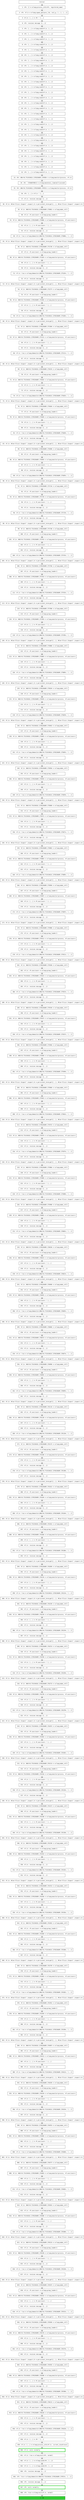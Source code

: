 digraph {
  graph [ranksep=0.3]
  node [shape=box,width=7,fontname=Monospace]
  "init" [label="Initial"];
  subgraph interleaving_1 {
    "{1,1}" [label="   1: <P>: [] = erlang:process_info(<P>, registered_name)\l"];
    "init" -> "{1,1}" [weight=1000];
    "{1,2}" [label="   2: <P>: <P.1> = erlang:spawn_opt(proc_lib, init_p, [...], [...])\l"];
    "{1,1}" -> "{1,2}" [weight=1000];
    "{1,3}" [label="   3: <P.1>: {...} = <P> ! {...}\l"];
    "{1,2}" -> "{1,3}" [weight=1000];
    "{1,4}" [label="   4: <P>: receives message ({...})\l"];
    "{1,3}" -> "{1,4}" [weight=1000];
    "{1,5}" [label="   5: <P>: {...} = erlang:send(<P.1>, {...})\l"];
    "{1,4}" -> "{1,5}" [weight=1000];
    "{1,6}" [label="   6: <P>: {...} = erlang:send(<P.1>, {...})\l"];
    "{1,5}" -> "{1,6}" [weight=1000];
    "{1,7}" [label="   7: <P>: {...} = erlang:send(<P.1>, {...})\l"];
    "{1,6}" -> "{1,7}" [weight=1000];
    "{1,8}" [label="   8: <P>: {...} = erlang:send(<P.1>, {...})\l"];
    "{1,7}" -> "{1,8}" [weight=1000];
    "{1,9}" [label="   9: <P>: {...} = erlang:send(<P.1>, {...})\l"];
    "{1,8}" -> "{1,9}" [weight=1000];
    "{1,10}" [label="  10: <P>: {...} = erlang:send(<P.1>, {...})\l"];
    "{1,9}" -> "{1,10}" [weight=1000];
    "{1,11}" [label="  11: <P>: {...} = erlang:send(<P.1>, {...})\l"];
    "{1,10}" -> "{1,11}" [weight=1000];
    "{1,12}" [label="  12: <P>: {...} = erlang:send(<P.1>, {...})\l"];
    "{1,11}" -> "{1,12}" [weight=1000];
    "{1,13}" [label="  13: <P>: {...} = erlang:send(<P.1>, {...})\l"];
    "{1,12}" -> "{1,13}" [weight=1000];
    "{1,14}" [label="  14: <P>: {...} = erlang:send(<P.1>, {...})\l"];
    "{1,13}" -> "{1,14}" [weight=1000];
    "{1,15}" [label="  15: <P>: {...} = erlang:send(<P.1>, {...})\l"];
    "{1,14}" -> "{1,15}" [weight=1000];
    "{1,16}" [label="  16: <P>: {...} = erlang:send(<P.1>, {...})\l"];
    "{1,15}" -> "{1,16}" [weight=1000];
    "{1,17}" [label="  17: <P>: {...} = erlang:send(<P.1>, {...})\l"];
    "{1,16}" -> "{1,17}" [weight=1000];
    "{1,18}" [label="  18: <P>: {...} = erlang:send(<P.1>, {...})\l"];
    "{1,17}" -> "{1,18}" [weight=1000];
    "{1,19}" [label="  19: <P>: {...} = erlang:send(<P.1>, {...})\l"];
    "{1,18}" -> "{1,19}" [weight=1000];
    "{1,20}" [label="  20: <P>: {...} = erlang:send(<P.1>, {...})\l"];
    "{1,19}" -> "{1,20}" [weight=1000];
    "{1,21}" [label="  21: <P>: {...} = erlang:send(<P.1>, {...})\l"];
    "{1,20}" -> "{1,21}" [weight=1000];
    "{1,22}" [label="  22: <P>: {...} = erlang:send(<P.1>, {...})\l"];
    "{1,21}" -> "{1,22}" [weight=1000];
    "{1,23}" [label="  23: <P>: {...} = erlang:send(<P.1>, {...})\l"];
    "{1,22}" -> "{1,23}" [weight=1000];
    "{1,24}" [label="  24: <P>: {...} = erlang:send(<P.1>, {...})\l"];
    "{1,23}" -> "{1,24}" [weight=1000];
    "{1,25}" [label="  25: <P>: {...} = erlang:send(<P.1>, {...})\l"];
    "{1,24}" -> "{1,25}" [weight=1000];
    "{1,26}" [label="  26: <P>: {...} = erlang:send(<P.1>, {...})\l"];
    "{1,25}" -> "{1,26}" [weight=1000];
    "{1,27}" [label="  27: <P>: {...} = erlang:send(<P.1>, {...})\l"];
    "{1,26}" -> "{1,27}" [weight=1000];
    "{1,28}" [label="  28: <P>: {...} = erlang:send(<P.1>, {...})\l"];
    "{1,27}" -> "{1,28}" [weight=1000];
    "{1,29}" [label="  29: <P>: {...} = erlang:send(<P.1>, {...})\l"];
    "{1,28}" -> "{1,29}" [weight=1000];
    "{1,30}" [label="  30: <P>: {...} = erlang:send(<P.1>, {...})\l"];
    "{1,29}" -> "{1,30}" [weight=1000];
    "{1,31}" [label="  31: <P>: {...} = erlang:send(<P.1>, {...})\l"];
    "{1,30}" -> "{1,31}" [weight=1000];
    "{1,32}" [label="  32: <P>: {...} = erlang:send(<P.1>, {...})\l"];
    "{1,31}" -> "{1,32}" [weight=1000];
    "{1,33}" [label="  33: <P>: #Ref<0.751414616.1370226689.174450> = erlang:monitor(process, <P.1>)\l"];
    "{1,32}" -> "{1,33}" [weight=1000];
    "{1,34}" [label="  34: <P>: -576460748513 = erlang:monotonic_time(millisecond)\l"];
    "{1,33}" -> "{1,34}" [weight=1000];
    "{1,35}" [label="  35: <P>: #Ref<0.751414616.1370226689.174553> = erlang:monitor(process, <P.1>)\l"];
    "{1,34}" -> "{1,35}" [weight=1000];
    "{1,36}" [label="  36: <P>: {...} = <P.1> ! {...}\l"];
    "{1,35}" -> "{1,36}" [weight=1000];
    "{1,37}" [label="  37: <P.1>: receives message ({...})\l"];
    "{1,36}" -> "{1,37}" [weight=1000];
    "{1,38}" [label="  38: <P.1>: #Fun<'Elixir.Inspect'.inspect.2> = persistent_term:get({...}, #Fun<'Elixir.Inspect'.inspect.2>)\l"];
    "{1,37}" -> "{1,38}" [weight=1000];
    "{1,39}" [label="  39: <P.1>: #Ref<0.751414616.1370226689.175001> = erlang:make_ref()\l"];
    "{1,38}" -> "{1,39}" [weight=1000];
    "{1,40}" [label="  40: <P.1>: <P.user/user> = erlang:group_leader()\l"];
    "{1,39}" -> "{1,40}" [weight=1000];
    "{1,41}" [label="  41: <P.1>: #Ref<0.751414616.1370226689.175006> = erlang:monitor(process, <P.user/user>)\l"];
    "{1,40}" -> "{1,41}" [weight=1000];
    "{1,42}" [label="  42: <P.1>: {...} = <P.user/user> ! {...}\l"];
    "{1,41}" -> "{1,42}" [weight=1000];
    "{1,43}" [label="  43: <P.1>: receives message ({...})\l"];
    "{1,42}" -> "{1,43}" [weight=1000];
    "{1,44}" [label="  44: <P.1>: true = erlang:demonitor(#Ref<0.751414616.1370226689.175006>, [...])\l"];
    "{1,43}" -> "{1,44}" [weight=1000];
    "{1,45}" [label="  45: <P.1>: #Fun<'Elixir.Inspect'.inspect.2> = persistent_term:get({...}, #Fun<'Elixir.Inspect'.inspect.2>)\l"];
    "{1,44}" -> "{1,45}" [weight=1000];
    "{1,46}" [label="  46: <P.1>: #Ref<0.751414616.1370226689.175178> = erlang:make_ref()\l"];
    "{1,45}" -> "{1,46}" [weight=1000];
    "{1,47}" [label="  47: <P.1>: <P.user/user> = erlang:group_leader()\l"];
    "{1,46}" -> "{1,47}" [weight=1000];
    "{1,48}" [label="  48: <P.1>: #Ref<0.751414616.1370226689.175183> = erlang:monitor(process, <P.user/user>)\l"];
    "{1,47}" -> "{1,48}" [weight=1000];
    "{1,49}" [label="  49: <P.1>: {...} = <P.user/user> ! {...}\l"];
    "{1,48}" -> "{1,49}" [weight=1000];
    "{1,50}" [label="  50: <P.1>: receives message ({...})\l"];
    "{1,49}" -> "{1,50}" [weight=1000];
    "{1,51}" [label="  51: <P.1>: true = erlang:demonitor(#Ref<0.751414616.1370226689.175183>, [...])\l"];
    "{1,50}" -> "{1,51}" [weight=1000];
    "{1,52}" [label="  52: <P.1>: receives message ({...})\l"];
    "{1,51}" -> "{1,52}" [weight=1000];
    "{1,53}" [label="  53: <P.1>: #Fun<'Elixir.Inspect'.inspect.2> = persistent_term:get({...}, #Fun<'Elixir.Inspect'.inspect.2>)\l"];
    "{1,52}" -> "{1,53}" [weight=1000];
    "{1,54}" [label="  54: <P.1>: #Ref<0.751414616.1370226689.175277> = erlang:make_ref()\l"];
    "{1,53}" -> "{1,54}" [weight=1000];
    "{1,55}" [label="  55: <P.1>: <P.user/user> = erlang:group_leader()\l"];
    "{1,54}" -> "{1,55}" [weight=1000];
    "{1,56}" [label="  56: <P.1>: #Ref<0.751414616.1370226689.175282> = erlang:monitor(process, <P.user/user>)\l"];
    "{1,55}" -> "{1,56}" [weight=1000];
    "{1,57}" [label="  57: <P.1>: {...} = <P.user/user> ! {...}\l"];
    "{1,56}" -> "{1,57}" [weight=1000];
    "{1,58}" [label="  58: <P.1>: receives message ({...})\l"];
    "{1,57}" -> "{1,58}" [weight=1000];
    "{1,59}" [label="  59: <P.1>: true = erlang:demonitor(#Ref<0.751414616.1370226689.175282>, [...])\l"];
    "{1,58}" -> "{1,59}" [weight=1000];
    "{1,60}" [label="  60: <P.1>: #Fun<'Elixir.Inspect'.inspect.2> = persistent_term:get({...}, #Fun<'Elixir.Inspect'.inspect.2>)\l"];
    "{1,59}" -> "{1,60}" [weight=1000];
    "{1,61}" [label="  61: <P.1>: #Ref<0.751414616.1370226689.175304> = erlang:make_ref()\l"];
    "{1,60}" -> "{1,61}" [weight=1000];
    "{1,62}" [label="  62: <P.1>: <P.user/user> = erlang:group_leader()\l"];
    "{1,61}" -> "{1,62}" [weight=1000];
    "{1,63}" [label="  63: <P.1>: #Ref<0.751414616.1370226689.175311> = erlang:monitor(process, <P.user/user>)\l"];
    "{1,62}" -> "{1,63}" [weight=1000];
    "{1,64}" [label="  64: <P.1>: {...} = <P.user/user> ! {...}\l"];
    "{1,63}" -> "{1,64}" [weight=1000];
    "{1,65}" [label="  65: <P.1>: receives message ({...})\l"];
    "{1,64}" -> "{1,65}" [weight=1000];
    "{1,66}" [label="  66: <P.1>: true = erlang:demonitor(#Ref<0.751414616.1370226689.175311>, [...])\l"];
    "{1,65}" -> "{1,66}" [weight=1000];
    "{1,67}" [label="  67: <P.1>: receives message ({...})\l"];
    "{1,66}" -> "{1,67}" [weight=1000];
    "{1,68}" [label="  68: <P.1>: #Fun<'Elixir.Inspect'.inspect.2> = persistent_term:get({...}, #Fun<'Elixir.Inspect'.inspect.2>)\l"];
    "{1,67}" -> "{1,68}" [weight=1000];
    "{1,69}" [label="  69: <P.1>: #Ref<0.751414616.1370226689.175635> = erlang:make_ref()\l"];
    "{1,68}" -> "{1,69}" [weight=1000];
    "{1,70}" [label="  70: <P.1>: <P.user/user> = erlang:group_leader()\l"];
    "{1,69}" -> "{1,70}" [weight=1000];
    "{1,71}" [label="  71: <P.1>: #Ref<0.751414616.1370226689.175642> = erlang:monitor(process, <P.user/user>)\l"];
    "{1,70}" -> "{1,71}" [weight=1000];
    "{1,72}" [label="  72: <P.1>: {...} = <P.user/user> ! {...}\l"];
    "{1,71}" -> "{1,72}" [weight=1000];
    "{1,73}" [label="  73: <P.1>: receives message ({...})\l"];
    "{1,72}" -> "{1,73}" [weight=1000];
    "{1,74}" [label="  74: <P.1>: true = erlang:demonitor(#Ref<0.751414616.1370226689.175642>, [...])\l"];
    "{1,73}" -> "{1,74}" [weight=1000];
    "{1,75}" [label="  75: <P.1>: #Fun<'Elixir.Inspect'.inspect.2> = persistent_term:get({...}, #Fun<'Elixir.Inspect'.inspect.2>)\l"];
    "{1,74}" -> "{1,75}" [weight=1000];
    "{1,76}" [label="  76: <P.1>: #Ref<0.751414616.1370226689.175664> = erlang:make_ref()\l"];
    "{1,75}" -> "{1,76}" [weight=1000];
    "{1,77}" [label="  77: <P.1>: <P.user/user> = erlang:group_leader()\l"];
    "{1,76}" -> "{1,77}" [weight=1000];
    "{1,78}" [label="  78: <P.1>: #Ref<0.751414616.1370226689.175669> = erlang:monitor(process, <P.user/user>)\l"];
    "{1,77}" -> "{1,78}" [weight=1000];
    "{1,79}" [label="  79: <P.1>: {...} = <P.user/user> ! {...}\l"];
    "{1,78}" -> "{1,79}" [weight=1000];
    "{1,80}" [label="  80: <P.1>: receives message ({...})\l"];
    "{1,79}" -> "{1,80}" [weight=1000];
    "{1,81}" [label="  81: <P.1>: true = erlang:demonitor(#Ref<0.751414616.1370226689.175669>, [...])\l"];
    "{1,80}" -> "{1,81}" [weight=1000];
    "{1,82}" [label="  82: <P.1>: receives message ({...})\l"];
    "{1,81}" -> "{1,82}" [weight=1000];
    "{1,83}" [label="  83: <P.1>: #Fun<'Elixir.Inspect'.inspect.2> = persistent_term:get({...}, #Fun<'Elixir.Inspect'.inspect.2>)\l"];
    "{1,82}" -> "{1,83}" [weight=1000];
    "{1,84}" [label="  84: <P.1>: #Ref<0.751414616.1370226689.175690> = erlang:make_ref()\l"];
    "{1,83}" -> "{1,84}" [weight=1000];
    "{1,85}" [label="  85: <P.1>: <P.user/user> = erlang:group_leader()\l"];
    "{1,84}" -> "{1,85}" [weight=1000];
    "{1,86}" [label="  86: <P.1>: #Ref<0.751414616.1370226689.175695> = erlang:monitor(process, <P.user/user>)\l"];
    "{1,85}" -> "{1,86}" [weight=1000];
    "{1,87}" [label="  87: <P.1>: {...} = <P.user/user> ! {...}\l"];
    "{1,86}" -> "{1,87}" [weight=1000];
    "{1,88}" [label="  88: <P.1>: receives message ({...})\l"];
    "{1,87}" -> "{1,88}" [weight=1000];
    "{1,89}" [label="  89: <P.1>: true = erlang:demonitor(#Ref<0.751414616.1370226689.175695>, [...])\l"];
    "{1,88}" -> "{1,89}" [weight=1000];
    "{1,90}" [label="  90: <P.1>: #Fun<'Elixir.Inspect'.inspect.2> = persistent_term:get({...}, #Fun<'Elixir.Inspect'.inspect.2>)\l"];
    "{1,89}" -> "{1,90}" [weight=1000];
    "{1,91}" [label="  91: <P.1>: #Ref<0.751414616.1370226689.175714> = erlang:make_ref()\l"];
    "{1,90}" -> "{1,91}" [weight=1000];
    "{1,92}" [label="  92: <P.1>: <P.user/user> = erlang:group_leader()\l"];
    "{1,91}" -> "{1,92}" [weight=1000];
    "{1,93}" [label="  93: <P.1>: #Ref<0.751414616.1370226689.175719> = erlang:monitor(process, <P.user/user>)\l"];
    "{1,92}" -> "{1,93}" [weight=1000];
    "{1,94}" [label="  94: <P.1>: {...} = <P.user/user> ! {...}\l"];
    "{1,93}" -> "{1,94}" [weight=1000];
    "{1,95}" [label="  95: <P.1>: receives message ({...})\l"];
    "{1,94}" -> "{1,95}" [weight=1000];
    "{1,96}" [label="  96: <P.1>: true = erlang:demonitor(#Ref<0.751414616.1370226689.175719>, [...])\l"];
    "{1,95}" -> "{1,96}" [weight=1000];
    "{1,97}" [label="  97: <P.1>: receives message ({...})\l"];
    "{1,96}" -> "{1,97}" [weight=1000];
    "{1,98}" [label="  98: <P.1>: #Fun<'Elixir.Inspect'.inspect.2> = persistent_term:get({...}, #Fun<'Elixir.Inspect'.inspect.2>)\l"];
    "{1,97}" -> "{1,98}" [weight=1000];
    "{1,99}" [label="  99: <P.1>: #Ref<0.751414616.1370226689.175738> = erlang:make_ref()\l"];
    "{1,98}" -> "{1,99}" [weight=1000];
    "{1,100}" [label=" 100: <P.1>: <P.user/user> = erlang:group_leader()\l"];
    "{1,99}" -> "{1,100}" [weight=1000];
    "{1,101}" [label=" 101: <P.1>: #Ref<0.751414616.1370226689.175743> = erlang:monitor(process, <P.user/user>)\l"];
    "{1,100}" -> "{1,101}" [weight=1000];
    "{1,102}" [label=" 102: <P.1>: {...} = <P.user/user> ! {...}\l"];
    "{1,101}" -> "{1,102}" [weight=1000];
    "{1,103}" [label=" 103: <P.1>: receives message ({...})\l"];
    "{1,102}" -> "{1,103}" [weight=1000];
    "{1,104}" [label=" 104: <P.1>: true = erlang:demonitor(#Ref<0.751414616.1370226689.175743>, [...])\l"];
    "{1,103}" -> "{1,104}" [weight=1000];
    "{1,105}" [label=" 105: <P.1>: #Fun<'Elixir.Inspect'.inspect.2> = persistent_term:get({...}, #Fun<'Elixir.Inspect'.inspect.2>)\l"];
    "{1,104}" -> "{1,105}" [weight=1000];
    "{1,106}" [label=" 106: <P.1>: #Ref<0.751414616.1370226689.175758> = erlang:make_ref()\l"];
    "{1,105}" -> "{1,106}" [weight=1000];
    "{1,107}" [label=" 107: <P.1>: <P.user/user> = erlang:group_leader()\l"];
    "{1,106}" -> "{1,107}" [weight=1000];
    "{1,108}" [label=" 108: <P.1>: #Ref<0.751414616.1370226689.175763> = erlang:monitor(process, <P.user/user>)\l"];
    "{1,107}" -> "{1,108}" [weight=1000];
    "{1,109}" [label=" 109: <P.1>: {...} = <P.user/user> ! {...}\l"];
    "{1,108}" -> "{1,109}" [weight=1000];
    "{1,110}" [label=" 110: <P.1>: receives message ({...})\l"];
    "{1,109}" -> "{1,110}" [weight=1000];
    "{1,111}" [label=" 111: <P.1>: true = erlang:demonitor(#Ref<0.751414616.1370226689.175763>, [...])\l"];
    "{1,110}" -> "{1,111}" [weight=1000];
    "{1,112}" [label=" 112: <P.1>: receives message ({...})\l"];
    "{1,111}" -> "{1,112}" [weight=1000];
    "{1,113}" [label=" 113: <P.1>: #Fun<'Elixir.Inspect'.inspect.2> = persistent_term:get({...}, #Fun<'Elixir.Inspect'.inspect.2>)\l"];
    "{1,112}" -> "{1,113}" [weight=1000];
    "{1,114}" [label=" 114: <P.1>: #Ref<0.751414616.1370226689.175780> = erlang:make_ref()\l"];
    "{1,113}" -> "{1,114}" [weight=1000];
    "{1,115}" [label=" 115: <P.1>: <P.user/user> = erlang:group_leader()\l"];
    "{1,114}" -> "{1,115}" [weight=1000];
    "{1,116}" [label=" 116: <P.1>: #Ref<0.751414616.1370226689.175785> = erlang:monitor(process, <P.user/user>)\l"];
    "{1,115}" -> "{1,116}" [weight=1000];
    "{1,117}" [label=" 117: <P.1>: {...} = <P.user/user> ! {...}\l"];
    "{1,116}" -> "{1,117}" [weight=1000];
    "{1,118}" [label=" 118: <P.1>: receives message ({...})\l"];
    "{1,117}" -> "{1,118}" [weight=1000];
    "{1,119}" [label=" 119: <P.1>: true = erlang:demonitor(#Ref<0.751414616.1370226689.175785>, [...])\l"];
    "{1,118}" -> "{1,119}" [weight=1000];
    "{1,120}" [label=" 120: <P.1>: #Fun<'Elixir.Inspect'.inspect.2> = persistent_term:get({...}, #Fun<'Elixir.Inspect'.inspect.2>)\l"];
    "{1,119}" -> "{1,120}" [weight=1000];
    "{1,121}" [label=" 121: <P.1>: #Ref<0.751414616.1370226689.175800> = erlang:make_ref()\l"];
    "{1,120}" -> "{1,121}" [weight=1000];
    "{1,122}" [label=" 122: <P.1>: <P.user/user> = erlang:group_leader()\l"];
    "{1,121}" -> "{1,122}" [weight=1000];
    "{1,123}" [label=" 123: <P.1>: #Ref<0.751414616.1370226689.175805> = erlang:monitor(process, <P.user/user>)\l"];
    "{1,122}" -> "{1,123}" [weight=1000];
    "{1,124}" [label=" 124: <P.1>: {...} = <P.user/user> ! {...}\l"];
    "{1,123}" -> "{1,124}" [weight=1000];
    "{1,125}" [label=" 125: <P.1>: receives message ({...})\l"];
    "{1,124}" -> "{1,125}" [weight=1000];
    "{1,126}" [label=" 126: <P.1>: true = erlang:demonitor(#Ref<0.751414616.1370226689.175805>, [...])\l"];
    "{1,125}" -> "{1,126}" [weight=1000];
    "{1,127}" [label=" 127: <P.1>: receives message ({...})\l"];
    "{1,126}" -> "{1,127}" [weight=1000];
    "{1,128}" [label=" 128: <P.1>: #Fun<'Elixir.Inspect'.inspect.2> = persistent_term:get({...}, #Fun<'Elixir.Inspect'.inspect.2>)\l"];
    "{1,127}" -> "{1,128}" [weight=1000];
    "{1,129}" [label=" 129: <P.1>: #Ref<0.751414616.1370226689.175824> = erlang:make_ref()\l"];
    "{1,128}" -> "{1,129}" [weight=1000];
    "{1,130}" [label=" 130: <P.1>: <P.user/user> = erlang:group_leader()\l"];
    "{1,129}" -> "{1,130}" [weight=1000];
    "{1,131}" [label=" 131: <P.1>: #Ref<0.751414616.1370226689.175829> = erlang:monitor(process, <P.user/user>)\l"];
    "{1,130}" -> "{1,131}" [weight=1000];
    "{1,132}" [label=" 132: <P.1>: {...} = <P.user/user> ! {...}\l"];
    "{1,131}" -> "{1,132}" [weight=1000];
    "{1,133}" [label=" 133: <P.1>: receives message ({...})\l"];
    "{1,132}" -> "{1,133}" [weight=1000];
    "{1,134}" [label=" 134: <P.1>: true = erlang:demonitor(#Ref<0.751414616.1370226689.175829>, [...])\l"];
    "{1,133}" -> "{1,134}" [weight=1000];
    "{1,135}" [label=" 135: <P.1>: #Fun<'Elixir.Inspect'.inspect.2> = persistent_term:get({...}, #Fun<'Elixir.Inspect'.inspect.2>)\l"];
    "{1,134}" -> "{1,135}" [weight=1000];
    "{1,136}" [label=" 136: <P.1>: #Ref<0.751414616.1370226689.175842> = erlang:make_ref()\l"];
    "{1,135}" -> "{1,136}" [weight=1000];
    "{1,137}" [label=" 137: <P.1>: <P.user/user> = erlang:group_leader()\l"];
    "{1,136}" -> "{1,137}" [weight=1000];
    "{1,138}" [label=" 138: <P.1>: #Ref<0.751414616.1370226689.175845> = erlang:monitor(process, <P.user/user>)\l"];
    "{1,137}" -> "{1,138}" [weight=1000];
    "{1,139}" [label=" 139: <P.1>: {...} = <P.user/user> ! {...}\l"];
    "{1,138}" -> "{1,139}" [weight=1000];
    "{1,140}" [label=" 140: <P.1>: receives message ({...})\l"];
    "{1,139}" -> "{1,140}" [weight=1000];
    "{1,141}" [label=" 141: <P.1>: true = erlang:demonitor(#Ref<0.751414616.1370226689.175845>, [...])\l"];
    "{1,140}" -> "{1,141}" [weight=1000];
    "{1,142}" [label=" 142: <P.1>: receives message ({...})\l"];
    "{1,141}" -> "{1,142}" [weight=1000];
    "{1,143}" [label=" 143: <P.1>: #Fun<'Elixir.Inspect'.inspect.2> = persistent_term:get({...}, #Fun<'Elixir.Inspect'.inspect.2>)\l"];
    "{1,142}" -> "{1,143}" [weight=1000];
    "{1,144}" [label=" 144: <P.1>: #Ref<0.751414616.1370226689.175856> = erlang:make_ref()\l"];
    "{1,143}" -> "{1,144}" [weight=1000];
    "{1,145}" [label=" 145: <P.1>: <P.user/user> = erlang:group_leader()\l"];
    "{1,144}" -> "{1,145}" [weight=1000];
    "{1,146}" [label=" 146: <P.1>: #Ref<0.751414616.1370226689.175859> = erlang:monitor(process, <P.user/user>)\l"];
    "{1,145}" -> "{1,146}" [weight=1000];
    "{1,147}" [label=" 147: <P.1>: {...} = <P.user/user> ! {...}\l"];
    "{1,146}" -> "{1,147}" [weight=1000];
    "{1,148}" [label=" 148: <P.1>: receives message ({...})\l"];
    "{1,147}" -> "{1,148}" [weight=1000];
    "{1,149}" [label=" 149: <P.1>: true = erlang:demonitor(#Ref<0.751414616.1370226689.175859>, [...])\l"];
    "{1,148}" -> "{1,149}" [weight=1000];
    "{1,150}" [label=" 150: <P.1>: #Fun<'Elixir.Inspect'.inspect.2> = persistent_term:get({...}, #Fun<'Elixir.Inspect'.inspect.2>)\l"];
    "{1,149}" -> "{1,150}" [weight=1000];
    "{1,151}" [label=" 151: <P.1>: #Ref<0.751414616.1370226689.175868> = erlang:make_ref()\l"];
    "{1,150}" -> "{1,151}" [weight=1000];
    "{1,152}" [label=" 152: <P.1>: <P.user/user> = erlang:group_leader()\l"];
    "{1,151}" -> "{1,152}" [weight=1000];
    "{1,153}" [label=" 153: <P.1>: #Ref<0.751414616.1370226689.175871> = erlang:monitor(process, <P.user/user>)\l"];
    "{1,152}" -> "{1,153}" [weight=1000];
    "{1,154}" [label=" 154: <P.1>: {...} = <P.user/user> ! {...}\l"];
    "{1,153}" -> "{1,154}" [weight=1000];
    "{1,155}" [label=" 155: <P.1>: receives message ({...})\l"];
    "{1,154}" -> "{1,155}" [weight=1000];
    "{1,156}" [label=" 156: <P.1>: true = erlang:demonitor(#Ref<0.751414616.1370226689.175871>, [...])\l"];
    "{1,155}" -> "{1,156}" [weight=1000];
    "{1,157}" [label=" 157: <P.1>: receives message ({...})\l"];
    "{1,156}" -> "{1,157}" [weight=1000];
    "{1,158}" [label=" 158: <P.1>: #Fun<'Elixir.Inspect'.inspect.2> = persistent_term:get({...}, #Fun<'Elixir.Inspect'.inspect.2>)\l"];
    "{1,157}" -> "{1,158}" [weight=1000];
    "{1,159}" [label=" 159: <P.1>: #Ref<0.751414616.1370226689.175882> = erlang:make_ref()\l"];
    "{1,158}" -> "{1,159}" [weight=1000];
    "{1,160}" [label=" 160: <P.1>: <P.user/user> = erlang:group_leader()\l"];
    "{1,159}" -> "{1,160}" [weight=1000];
    "{1,161}" [label=" 161: <P.1>: #Ref<0.751414616.1370226689.175885> = erlang:monitor(process, <P.user/user>)\l"];
    "{1,160}" -> "{1,161}" [weight=1000];
    "{1,162}" [label=" 162: <P.1>: {...} = <P.user/user> ! {...}\l"];
    "{1,161}" -> "{1,162}" [weight=1000];
    "{1,163}" [label=" 163: <P.1>: receives message ({...})\l"];
    "{1,162}" -> "{1,163}" [weight=1000];
    "{1,164}" [label=" 164: <P.1>: true = erlang:demonitor(#Ref<0.751414616.1370226689.175885>, [...])\l"];
    "{1,163}" -> "{1,164}" [weight=1000];
    "{1,165}" [label=" 165: <P.1>: #Fun<'Elixir.Inspect'.inspect.2> = persistent_term:get({...}, #Fun<'Elixir.Inspect'.inspect.2>)\l"];
    "{1,164}" -> "{1,165}" [weight=1000];
    "{1,166}" [label=" 166: <P.1>: #Ref<0.751414616.1370226689.175894> = erlang:make_ref()\l"];
    "{1,165}" -> "{1,166}" [weight=1000];
    "{1,167}" [label=" 167: <P.1>: <P.user/user> = erlang:group_leader()\l"];
    "{1,166}" -> "{1,167}" [weight=1000];
    "{1,168}" [label=" 168: <P.1>: #Ref<0.751414616.1370226689.175897> = erlang:monitor(process, <P.user/user>)\l"];
    "{1,167}" -> "{1,168}" [weight=1000];
    "{1,169}" [label=" 169: <P.1>: {...} = <P.user/user> ! {...}\l"];
    "{1,168}" -> "{1,169}" [weight=1000];
    "{1,170}" [label=" 170: <P.1>: receives message ({...})\l"];
    "{1,169}" -> "{1,170}" [weight=1000];
    "{1,171}" [label=" 171: <P.1>: true = erlang:demonitor(#Ref<0.751414616.1370226689.175897>, [...])\l"];
    "{1,170}" -> "{1,171}" [weight=1000];
    "{1,172}" [label=" 172: <P.1>: receives message ({...})\l"];
    "{1,171}" -> "{1,172}" [weight=1000];
    "{1,173}" [label=" 173: <P.1>: #Fun<'Elixir.Inspect'.inspect.2> = persistent_term:get({...}, #Fun<'Elixir.Inspect'.inspect.2>)\l"];
    "{1,172}" -> "{1,173}" [weight=1000];
    "{1,174}" [label=" 174: <P.1>: #Ref<0.751414616.1370226689.175908> = erlang:make_ref()\l"];
    "{1,173}" -> "{1,174}" [weight=1000];
    "{1,175}" [label=" 175: <P.1>: <P.user/user> = erlang:group_leader()\l"];
    "{1,174}" -> "{1,175}" [weight=1000];
    "{1,176}" [label=" 176: <P.1>: #Ref<0.751414616.1370226689.175911> = erlang:monitor(process, <P.user/user>)\l"];
    "{1,175}" -> "{1,176}" [weight=1000];
    "{1,177}" [label=" 177: <P.1>: {...} = <P.user/user> ! {...}\l"];
    "{1,176}" -> "{1,177}" [weight=1000];
    "{1,178}" [label=" 178: <P.1>: receives message ({...})\l"];
    "{1,177}" -> "{1,178}" [weight=1000];
    "{1,179}" [label=" 179: <P.1>: true = erlang:demonitor(#Ref<0.751414616.1370226689.175911>, [...])\l"];
    "{1,178}" -> "{1,179}" [weight=1000];
    "{1,180}" [label=" 180: <P.1>: #Fun<'Elixir.Inspect'.inspect.2> = persistent_term:get({...}, #Fun<'Elixir.Inspect'.inspect.2>)\l"];
    "{1,179}" -> "{1,180}" [weight=1000];
    "{1,181}" [label=" 181: <P.1>: #Ref<0.751414616.1370226689.175920> = erlang:make_ref()\l"];
    "{1,180}" -> "{1,181}" [weight=1000];
    "{1,182}" [label=" 182: <P.1>: <P.user/user> = erlang:group_leader()\l"];
    "{1,181}" -> "{1,182}" [weight=1000];
    "{1,183}" [label=" 183: <P.1>: #Ref<0.751414616.1370226689.175923> = erlang:monitor(process, <P.user/user>)\l"];
    "{1,182}" -> "{1,183}" [weight=1000];
    "{1,184}" [label=" 184: <P.1>: {...} = <P.user/user> ! {...}\l"];
    "{1,183}" -> "{1,184}" [weight=1000];
    "{1,185}" [label=" 185: <P.1>: receives message ({...})\l"];
    "{1,184}" -> "{1,185}" [weight=1000];
    "{1,186}" [label=" 186: <P.1>: true = erlang:demonitor(#Ref<0.751414616.1370226689.175923>, [...])\l"];
    "{1,185}" -> "{1,186}" [weight=1000];
    "{1,187}" [label=" 187: <P.1>: receives message ({...})\l"];
    "{1,186}" -> "{1,187}" [weight=1000];
    "{1,188}" [label=" 188: <P.1>: #Fun<'Elixir.Inspect'.inspect.2> = persistent_term:get({...}, #Fun<'Elixir.Inspect'.inspect.2>)\l"];
    "{1,187}" -> "{1,188}" [weight=1000];
    "{1,189}" [label=" 189: <P.1>: #Ref<0.751414616.1370226689.175934> = erlang:make_ref()\l"];
    "{1,188}" -> "{1,189}" [weight=1000];
    "{1,190}" [label=" 190: <P.1>: <P.user/user> = erlang:group_leader()\l"];
    "{1,189}" -> "{1,190}" [weight=1000];
    "{1,191}" [label=" 191: <P.1>: #Ref<0.751414616.1370226689.175937> = erlang:monitor(process, <P.user/user>)\l"];
    "{1,190}" -> "{1,191}" [weight=1000];
    "{1,192}" [label=" 192: <P.1>: {...} = <P.user/user> ! {...}\l"];
    "{1,191}" -> "{1,192}" [weight=1000];
    "{1,193}" [label=" 193: <P.1>: receives message ({...})\l"];
    "{1,192}" -> "{1,193}" [weight=1000];
    "{1,194}" [label=" 194: <P.1>: true = erlang:demonitor(#Ref<0.751414616.1370226689.175937>, [...])\l"];
    "{1,193}" -> "{1,194}" [weight=1000];
    "{1,195}" [label=" 195: <P.1>: #Fun<'Elixir.Inspect'.inspect.2> = persistent_term:get({...}, #Fun<'Elixir.Inspect'.inspect.2>)\l"];
    "{1,194}" -> "{1,195}" [weight=1000];
    "{1,196}" [label=" 196: <P.1>: #Ref<0.751414616.1370226689.175946> = erlang:make_ref()\l"];
    "{1,195}" -> "{1,196}" [weight=1000];
    "{1,197}" [label=" 197: <P.1>: <P.user/user> = erlang:group_leader()\l"];
    "{1,196}" -> "{1,197}" [weight=1000];
    "{1,198}" [label=" 198: <P.1>: #Ref<0.751414616.1370226689.175949> = erlang:monitor(process, <P.user/user>)\l"];
    "{1,197}" -> "{1,198}" [weight=1000];
    "{1,199}" [label=" 199: <P.1>: {...} = <P.user/user> ! {...}\l"];
    "{1,198}" -> "{1,199}" [weight=1000];
    "{1,200}" [label=" 200: <P.1>: receives message ({...})\l"];
    "{1,199}" -> "{1,200}" [weight=1000];
    "{1,201}" [label=" 201: <P.1>: true = erlang:demonitor(#Ref<0.751414616.1370226689.175949>, [...])\l"];
    "{1,200}" -> "{1,201}" [weight=1000];
    "{1,202}" [label=" 202: <P.1>: receives message ({...})\l"];
    "{1,201}" -> "{1,202}" [weight=1000];
    "{1,203}" [label=" 203: <P.1>: #Fun<'Elixir.Inspect'.inspect.2> = persistent_term:get({...}, #Fun<'Elixir.Inspect'.inspect.2>)\l"];
    "{1,202}" -> "{1,203}" [weight=1000];
    "{1,204}" [label=" 204: <P.1>: #Ref<0.751414616.1370226689.175960> = erlang:make_ref()\l"];
    "{1,203}" -> "{1,204}" [weight=1000];
    "{1,205}" [label=" 205: <P.1>: <P.user/user> = erlang:group_leader()\l"];
    "{1,204}" -> "{1,205}" [weight=1000];
    "{1,206}" [label=" 206: <P.1>: #Ref<0.751414616.1370226689.175963> = erlang:monitor(process, <P.user/user>)\l"];
    "{1,205}" -> "{1,206}" [weight=1000];
    "{1,207}" [label=" 207: <P.1>: {...} = <P.user/user> ! {...}\l"];
    "{1,206}" -> "{1,207}" [weight=1000];
    "{1,208}" [label=" 208: <P.1>: receives message ({...})\l"];
    "{1,207}" -> "{1,208}" [weight=1000];
    "{1,209}" [label=" 209: <P.1>: true = erlang:demonitor(#Ref<0.751414616.1370226689.175963>, [...])\l"];
    "{1,208}" -> "{1,209}" [weight=1000];
    "{1,210}" [label=" 210: <P.1>: #Fun<'Elixir.Inspect'.inspect.2> = persistent_term:get({...}, #Fun<'Elixir.Inspect'.inspect.2>)\l"];
    "{1,209}" -> "{1,210}" [weight=1000];
    "{1,211}" [label=" 211: <P.1>: #Ref<0.751414616.1370226689.175972> = erlang:make_ref()\l"];
    "{1,210}" -> "{1,211}" [weight=1000];
    "{1,212}" [label=" 212: <P.1>: <P.user/user> = erlang:group_leader()\l"];
    "{1,211}" -> "{1,212}" [weight=1000];
    "{1,213}" [label=" 213: <P.1>: #Ref<0.751414616.1370226689.175975> = erlang:monitor(process, <P.user/user>)\l"];
    "{1,212}" -> "{1,213}" [weight=1000];
    "{1,214}" [label=" 214: <P.1>: {...} = <P.user/user> ! {...}\l"];
    "{1,213}" -> "{1,214}" [weight=1000];
    "{1,215}" [label=" 215: <P.1>: receives message ({...})\l"];
    "{1,214}" -> "{1,215}" [weight=1000];
    "{1,216}" [label=" 216: <P.1>: true = erlang:demonitor(#Ref<0.751414616.1370226689.175975>, [...])\l"];
    "{1,215}" -> "{1,216}" [weight=1000];
    "{1,217}" [label=" 217: <P.1>: receives message ({...})\l"];
    "{1,216}" -> "{1,217}" [weight=1000];
    "{1,218}" [label=" 218: <P.1>: #Fun<'Elixir.Inspect'.inspect.2> = persistent_term:get({...}, #Fun<'Elixir.Inspect'.inspect.2>)\l"];
    "{1,217}" -> "{1,218}" [weight=1000];
    "{1,219}" [label=" 219: <P.1>: #Ref<0.751414616.1370226689.175986> = erlang:make_ref()\l"];
    "{1,218}" -> "{1,219}" [weight=1000];
    "{1,220}" [label=" 220: <P.1>: <P.user/user> = erlang:group_leader()\l"];
    "{1,219}" -> "{1,220}" [weight=1000];
    "{1,221}" [label=" 221: <P.1>: #Ref<0.751414616.1370226689.175989> = erlang:monitor(process, <P.user/user>)\l"];
    "{1,220}" -> "{1,221}" [weight=1000];
    "{1,222}" [label=" 222: <P.1>: {...} = <P.user/user> ! {...}\l"];
    "{1,221}" -> "{1,222}" [weight=1000];
    "{1,223}" [label=" 223: <P.1>: receives message ({...})\l"];
    "{1,222}" -> "{1,223}" [weight=1000];
    "{1,224}" [label=" 224: <P.1>: true = erlang:demonitor(#Ref<0.751414616.1370226689.175989>, [...])\l"];
    "{1,223}" -> "{1,224}" [weight=1000];
    "{1,225}" [label=" 225: <P.1>: #Fun<'Elixir.Inspect'.inspect.2> = persistent_term:get({...}, #Fun<'Elixir.Inspect'.inspect.2>)\l"];
    "{1,224}" -> "{1,225}" [weight=1000];
    "{1,226}" [label=" 226: <P.1>: #Ref<0.751414616.1370226689.175998> = erlang:make_ref()\l"];
    "{1,225}" -> "{1,226}" [weight=1000];
    "{1,227}" [label=" 227: <P.1>: <P.user/user> = erlang:group_leader()\l"];
    "{1,226}" -> "{1,227}" [weight=1000];
    "{1,228}" [label=" 228: <P.1>: #Ref<0.751414616.1370226689.176001> = erlang:monitor(process, <P.user/user>)\l"];
    "{1,227}" -> "{1,228}" [weight=1000];
    "{1,229}" [label=" 229: <P.1>: {...} = <P.user/user> ! {...}\l"];
    "{1,228}" -> "{1,229}" [weight=1000];
    "{1,230}" [label=" 230: <P.1>: receives message ({...})\l"];
    "{1,229}" -> "{1,230}" [weight=1000];
    "{1,231}" [label=" 231: <P.1>: true = erlang:demonitor(#Ref<0.751414616.1370226689.176001>, [...])\l"];
    "{1,230}" -> "{1,231}" [weight=1000];
    "{1,232}" [label=" 232: <P.1>: receives message ({...})\l"];
    "{1,231}" -> "{1,232}" [weight=1000];
    "{1,233}" [label=" 233: <P.1>: #Fun<'Elixir.Inspect'.inspect.2> = persistent_term:get({...}, #Fun<'Elixir.Inspect'.inspect.2>)\l"];
    "{1,232}" -> "{1,233}" [weight=1000];
    "{1,234}" [label=" 234: <P.1>: #Ref<0.751414616.1370226689.176018> = erlang:make_ref()\l"];
    "{1,233}" -> "{1,234}" [weight=1000];
    "{1,235}" [label=" 235: <P.1>: <P.user/user> = erlang:group_leader()\l"];
    "{1,234}" -> "{1,235}" [weight=1000];
    "{1,236}" [label=" 236: <P.1>: #Ref<0.751414616.1370226689.176023> = erlang:monitor(process, <P.user/user>)\l"];
    "{1,235}" -> "{1,236}" [weight=1000];
    "{1,237}" [label=" 237: <P.1>: {...} = <P.user/user> ! {...}\l"];
    "{1,236}" -> "{1,237}" [weight=1000];
    "{1,238}" [label=" 238: <P.1>: receives message ({...})\l"];
    "{1,237}" -> "{1,238}" [weight=1000];
    "{1,239}" [label=" 239: <P.1>: true = erlang:demonitor(#Ref<0.751414616.1370226689.176023>, [...])\l"];
    "{1,238}" -> "{1,239}" [weight=1000];
    "{1,240}" [label=" 240: <P.1>: #Fun<'Elixir.Inspect'.inspect.2> = persistent_term:get({...}, #Fun<'Elixir.Inspect'.inspect.2>)\l"];
    "{1,239}" -> "{1,240}" [weight=1000];
    "{1,241}" [label=" 241: <P.1>: #Ref<0.751414616.1370226689.176040> = erlang:make_ref()\l"];
    "{1,240}" -> "{1,241}" [weight=1000];
    "{1,242}" [label=" 242: <P.1>: <P.user/user> = erlang:group_leader()\l"];
    "{1,241}" -> "{1,242}" [weight=1000];
    "{1,243}" [label=" 243: <P.1>: #Ref<0.751414616.1370226689.176045> = erlang:monitor(process, <P.user/user>)\l"];
    "{1,242}" -> "{1,243}" [weight=1000];
    "{1,244}" [label=" 244: <P.1>: {...} = <P.user/user> ! {...}\l"];
    "{1,243}" -> "{1,244}" [weight=1000];
    "{1,245}" [label=" 245: <P.1>: receives message ({...})\l"];
    "{1,244}" -> "{1,245}" [weight=1000];
    "{1,246}" [label=" 246: <P.1>: true = erlang:demonitor(#Ref<0.751414616.1370226689.176045>, [...])\l"];
    "{1,245}" -> "{1,246}" [weight=1000];
    "{1,247}" [label=" 247: <P.1>: receives message ({...})\l"];
    "{1,246}" -> "{1,247}" [weight=1000];
    "{1,248}" [label=" 248: <P.1>: #Fun<'Elixir.Inspect'.inspect.2> = persistent_term:get({...}, #Fun<'Elixir.Inspect'.inspect.2>)\l"];
    "{1,247}" -> "{1,248}" [weight=1000];
    "{1,249}" [label=" 249: <P.1>: #Ref<0.751414616.1370226689.176068> = erlang:make_ref()\l"];
    "{1,248}" -> "{1,249}" [weight=1000];
    "{1,250}" [label=" 250: <P.1>: <P.user/user> = erlang:group_leader()\l"];
    "{1,249}" -> "{1,250}" [weight=1000];
    "{1,251}" [label=" 251: <P.1>: #Ref<0.751414616.1370226689.176073> = erlang:monitor(process, <P.user/user>)\l"];
    "{1,250}" -> "{1,251}" [weight=1000];
    "{1,252}" [label=" 252: <P.1>: {...} = <P.user/user> ! {...}\l"];
    "{1,251}" -> "{1,252}" [weight=1000];
    "{1,253}" [label=" 253: <P.1>: receives message ({...})\l"];
    "{1,252}" -> "{1,253}" [weight=1000];
    "{1,254}" [label=" 254: <P.1>: true = erlang:demonitor(#Ref<0.751414616.1370226689.176073>, [...])\l"];
    "{1,253}" -> "{1,254}" [weight=1000];
    "{1,255}" [label=" 255: <P.1>: #Fun<'Elixir.Inspect'.inspect.2> = persistent_term:get({...}, #Fun<'Elixir.Inspect'.inspect.2>)\l"];
    "{1,254}" -> "{1,255}" [weight=1000];
    "{1,256}" [label=" 256: <P.1>: #Ref<0.751414616.1370226689.176090> = erlang:make_ref()\l"];
    "{1,255}" -> "{1,256}" [weight=1000];
    "{1,257}" [label=" 257: <P.1>: <P.user/user> = erlang:group_leader()\l"];
    "{1,256}" -> "{1,257}" [weight=1000];
    "{1,258}" [label=" 258: <P.1>: #Ref<0.751414616.1370226689.176095> = erlang:monitor(process, <P.user/user>)\l"];
    "{1,257}" -> "{1,258}" [weight=1000];
    "{1,259}" [label=" 259: <P.1>: {...} = <P.user/user> ! {...}\l"];
    "{1,258}" -> "{1,259}" [weight=1000];
    "{1,260}" [label=" 260: <P.1>: receives message ({...})\l"];
    "{1,259}" -> "{1,260}" [weight=1000];
    "{1,261}" [label=" 261: <P.1>: true = erlang:demonitor(#Ref<0.751414616.1370226689.176095>, [...])\l"];
    "{1,260}" -> "{1,261}" [weight=1000];
    "{1,262}" [label=" 262: <P.1>: receives message ({...})\l"];
    "{1,261}" -> "{1,262}" [weight=1000];
    "{1,263}" [label=" 263: <P.1>: #Fun<'Elixir.Inspect'.inspect.2> = persistent_term:get({...}, #Fun<'Elixir.Inspect'.inspect.2>)\l"];
    "{1,262}" -> "{1,263}" [weight=1000];
    "{1,264}" [label=" 264: <P.1>: #Ref<0.751414616.1370226689.176114> = erlang:make_ref()\l"];
    "{1,263}" -> "{1,264}" [weight=1000];
    "{1,265}" [label=" 265: <P.1>: <P.user/user> = erlang:group_leader()\l"];
    "{1,264}" -> "{1,265}" [weight=1000];
    "{1,266}" [label=" 266: <P.1>: #Ref<0.751414616.1370226689.176118> = erlang:monitor(process, <P.user/user>)\l"];
    "{1,265}" -> "{1,266}" [weight=1000];
    "{1,267}" [label=" 267: <P.1>: {...} = <P.user/user> ! {...}\l"];
    "{1,266}" -> "{1,267}" [weight=1000];
    "{1,268}" [label=" 268: <P.1>: receives message ({...})\l"];
    "{1,267}" -> "{1,268}" [weight=1000];
    "{1,269}" [label=" 269: <P.1>: true = erlang:demonitor(#Ref<0.751414616.1370226689.176118>, [...])\l"];
    "{1,268}" -> "{1,269}" [weight=1000];
    "{1,270}" [label=" 270: <P.1>: #Fun<'Elixir.Inspect'.inspect.2> = persistent_term:get({...}, #Fun<'Elixir.Inspect'.inspect.2>)\l"];
    "{1,269}" -> "{1,270}" [weight=1000];
    "{1,271}" [label=" 271: <P.1>: #Ref<0.751414616.1370226689.176137> = erlang:make_ref()\l"];
    "{1,270}" -> "{1,271}" [weight=1000];
    "{1,272}" [label=" 272: <P.1>: <P.user/user> = erlang:group_leader()\l"];
    "{1,271}" -> "{1,272}" [weight=1000];
    "{1,273}" [label=" 273: <P.1>: #Ref<0.751414616.1370226689.176140> = erlang:monitor(process, <P.user/user>)\l"];
    "{1,272}" -> "{1,273}" [weight=1000];
    "{1,274}" [label=" 274: <P.1>: {...} = <P.user/user> ! {...}\l"];
    "{1,273}" -> "{1,274}" [weight=1000];
    "{1,275}" [label=" 275: <P.1>: receives message ({...})\l"];
    "{1,274}" -> "{1,275}" [weight=1000];
    "{1,276}" [label=" 276: <P.1>: true = erlang:demonitor(#Ref<0.751414616.1370226689.176140>, [...])\l"];
    "{1,275}" -> "{1,276}" [weight=1000];
    "{1,277}" [label=" 277: <P.1>: receives message ({...})\l"];
    "{1,276}" -> "{1,277}" [weight=1000];
    "{1,278}" [label=" 278: <P.1>: #Fun<'Elixir.Inspect'.inspect.2> = persistent_term:get({...}, #Fun<'Elixir.Inspect'.inspect.2>)\l"];
    "{1,277}" -> "{1,278}" [weight=1000];
    "{1,279}" [label=" 279: <P.1>: #Ref<0.751414616.1370226689.176161> = erlang:make_ref()\l"];
    "{1,278}" -> "{1,279}" [weight=1000];
    "{1,280}" [label=" 280: <P.1>: <P.user/user> = erlang:group_leader()\l"];
    "{1,279}" -> "{1,280}" [weight=1000];
    "{1,281}" [label=" 281: <P.1>: #Ref<0.751414616.1370226689.176164> = erlang:monitor(process, <P.user/user>)\l"];
    "{1,280}" -> "{1,281}" [weight=1000];
    "{1,282}" [label=" 282: <P.1>: {...} = <P.user/user> ! {...}\l"];
    "{1,281}" -> "{1,282}" [weight=1000];
    "{1,283}" [label=" 283: <P.1>: receives message ({...})\l"];
    "{1,282}" -> "{1,283}" [weight=1000];
    "{1,284}" [label=" 284: <P.1>: true = erlang:demonitor(#Ref<0.751414616.1370226689.176164>, [...])\l"];
    "{1,283}" -> "{1,284}" [weight=1000];
    "{1,285}" [label=" 285: <P.1>: #Fun<'Elixir.Inspect'.inspect.2> = persistent_term:get({...}, #Fun<'Elixir.Inspect'.inspect.2>)\l"];
    "{1,284}" -> "{1,285}" [weight=1000];
    "{1,286}" [label=" 286: <P.1>: #Ref<0.751414616.1370226689.176181> = erlang:make_ref()\l"];
    "{1,285}" -> "{1,286}" [weight=1000];
    "{1,287}" [label=" 287: <P.1>: <P.user/user> = erlang:group_leader()\l"];
    "{1,286}" -> "{1,287}" [weight=1000];
    "{1,288}" [label=" 288: <P.1>: #Ref<0.751414616.1370226689.176186> = erlang:monitor(process, <P.user/user>)\l"];
    "{1,287}" -> "{1,288}" [weight=1000];
    "{1,289}" [label=" 289: <P.1>: {...} = <P.user/user> ! {...}\l"];
    "{1,288}" -> "{1,289}" [weight=1000];
    "{1,290}" [label=" 290: <P.1>: receives message ({...})\l"];
    "{1,289}" -> "{1,290}" [weight=1000];
    "{1,291}" [label=" 291: <P.1>: true = erlang:demonitor(#Ref<0.751414616.1370226689.176186>, [...])\l"];
    "{1,290}" -> "{1,291}" [weight=1000];
    "{1,292}" [label=" 292: <P.1>: receives message ({...})\l"];
    "{1,291}" -> "{1,292}" [weight=1000];
    "{1,293}" [label=" 293: <P.1>: #Fun<'Elixir.Inspect'.inspect.2> = persistent_term:get({...}, #Fun<'Elixir.Inspect'.inspect.2>)\l"];
    "{1,292}" -> "{1,293}" [weight=1000];
    "{1,294}" [label=" 294: <P.1>: #Ref<0.751414616.1370226689.176209> = erlang:make_ref()\l"];
    "{1,293}" -> "{1,294}" [weight=1000];
    "{1,295}" [label=" 295: <P.1>: <P.user/user> = erlang:group_leader()\l"];
    "{1,294}" -> "{1,295}" [weight=1000];
    "{1,296}" [label=" 296: <P.1>: #Ref<0.751414616.1370226689.176214> = erlang:monitor(process, <P.user/user>)\l"];
    "{1,295}" -> "{1,296}" [weight=1000];
    "{1,297}" [label=" 297: <P.1>: {...} = <P.user/user> ! {...}\l"];
    "{1,296}" -> "{1,297}" [weight=1000];
    "{1,298}" [label=" 298: <P.1>: receives message ({...})\l"];
    "{1,297}" -> "{1,298}" [weight=1000];
    "{1,299}" [label=" 299: <P.1>: true = erlang:demonitor(#Ref<0.751414616.1370226689.176214>, [...])\l"];
    "{1,298}" -> "{1,299}" [weight=1000];
    "{1,300}" [label=" 300: <P.1>: #Fun<'Elixir.Inspect'.inspect.2> = persistent_term:get({...}, #Fun<'Elixir.Inspect'.inspect.2>)\l"];
    "{1,299}" -> "{1,300}" [weight=1000];
    "{1,301}" [label=" 301: <P.1>: #Ref<0.751414616.1370226689.176229> = erlang:make_ref()\l"];
    "{1,300}" -> "{1,301}" [weight=1000];
    "{1,302}" [label=" 302: <P.1>: <P.user/user> = erlang:group_leader()\l"];
    "{1,301}" -> "{1,302}" [weight=1000];
    "{1,303}" [label=" 303: <P.1>: #Ref<0.751414616.1370226689.176234> = erlang:monitor(process, <P.user/user>)\l"];
    "{1,302}" -> "{1,303}" [weight=1000];
    "{1,304}" [label=" 304: <P.1>: {...} = <P.user/user> ! {...}\l"];
    "{1,303}" -> "{1,304}" [weight=1000];
    "{1,305}" [label=" 305: <P.1>: receives message ({...})\l"];
    "{1,304}" -> "{1,305}" [weight=1000];
    "{1,306}" [label=" 306: <P.1>: true = erlang:demonitor(#Ref<0.751414616.1370226689.176234>, [...])\l"];
    "{1,305}" -> "{1,306}" [weight=1000];
    "{1,307}" [label=" 307: <P.1>: receives message ({...})\l"];
    "{1,306}" -> "{1,307}" [weight=1000];
    "{1,308}" [label=" 308: <P.1>: #Fun<'Elixir.Inspect'.inspect.2> = persistent_term:get({...}, #Fun<'Elixir.Inspect'.inspect.2>)\l"];
    "{1,307}" -> "{1,308}" [weight=1000];
    "{1,309}" [label=" 309: <P.1>: #Ref<0.751414616.1370226689.176253> = erlang:make_ref()\l"];
    "{1,308}" -> "{1,309}" [weight=1000];
    "{1,310}" [label=" 310: <P.1>: <P.user/user> = erlang:group_leader()\l"];
    "{1,309}" -> "{1,310}" [weight=1000];
    "{1,311}" [label=" 311: <P.1>: #Ref<0.751414616.1370226689.176258> = erlang:monitor(process, <P.user/user>)\l"];
    "{1,310}" -> "{1,311}" [weight=1000];
    "{1,312}" [label=" 312: <P.1>: {...} = <P.user/user> ! {...}\l"];
    "{1,311}" -> "{1,312}" [weight=1000];
    "{1,313}" [label=" 313: <P.1>: receives message ({...})\l"];
    "{1,312}" -> "{1,313}" [weight=1000];
    "{1,314}" [label=" 314: <P.1>: true = erlang:demonitor(#Ref<0.751414616.1370226689.176258>, [...])\l"];
    "{1,313}" -> "{1,314}" [weight=1000];
    "{1,315}" [label=" 315: <P.1>: #Fun<'Elixir.Inspect'.inspect.2> = persistent_term:get({...}, #Fun<'Elixir.Inspect'.inspect.2>)\l"];
    "{1,314}" -> "{1,315}" [weight=1000];
    "{1,316}" [label=" 316: <P.1>: #Ref<0.751414616.1370226689.176273> = erlang:make_ref()\l"];
    "{1,315}" -> "{1,316}" [weight=1000];
    "{1,317}" [label=" 317: <P.1>: <P.user/user> = erlang:group_leader()\l"];
    "{1,316}" -> "{1,317}" [weight=1000];
    "{1,318}" [label=" 318: <P.1>: #Ref<0.751414616.1370226689.176278> = erlang:monitor(process, <P.user/user>)\l"];
    "{1,317}" -> "{1,318}" [weight=1000];
    "{1,319}" [label=" 319: <P.1>: {...} = <P.user/user> ! {...}\l"];
    "{1,318}" -> "{1,319}" [weight=1000];
    "{1,320}" [label=" 320: <P.1>: receives message ({...})\l"];
    "{1,319}" -> "{1,320}" [weight=1000];
    "{1,321}" [label=" 321: <P.1>: true = erlang:demonitor(#Ref<0.751414616.1370226689.176278>, [...])\l"];
    "{1,320}" -> "{1,321}" [weight=1000];
    "{1,322}" [label=" 322: <P.1>: receives message ({...})\l"];
    "{1,321}" -> "{1,322}" [weight=1000];
    "{1,323}" [label=" 323: <P.1>: #Fun<'Elixir.Inspect'.inspect.2> = persistent_term:get({...}, #Fun<'Elixir.Inspect'.inspect.2>)\l"];
    "{1,322}" -> "{1,323}" [weight=1000];
    "{1,324}" [label=" 324: <P.1>: #Ref<0.751414616.1370226689.176297> = erlang:make_ref()\l"];
    "{1,323}" -> "{1,324}" [weight=1000];
    "{1,325}" [label=" 325: <P.1>: <P.user/user> = erlang:group_leader()\l"];
    "{1,324}" -> "{1,325}" [weight=1000];
    "{1,326}" [label=" 326: <P.1>: #Ref<0.751414616.1370226689.176302> = erlang:monitor(process, <P.user/user>)\l"];
    "{1,325}" -> "{1,326}" [weight=1000];
    "{1,327}" [label=" 327: <P.1>: {...} = <P.user/user> ! {...}\l"];
    "{1,326}" -> "{1,327}" [weight=1000];
    "{1,328}" [label=" 328: <P.1>: receives message ({...})\l"];
    "{1,327}" -> "{1,328}" [weight=1000];
    "{1,329}" [label=" 329: <P.1>: true = erlang:demonitor(#Ref<0.751414616.1370226689.176302>, [...])\l"];
    "{1,328}" -> "{1,329}" [weight=1000];
    "{1,330}" [label=" 330: <P.1>: #Fun<'Elixir.Inspect'.inspect.2> = persistent_term:get({...}, #Fun<'Elixir.Inspect'.inspect.2>)\l"];
    "{1,329}" -> "{1,330}" [weight=1000];
    "{1,331}" [label=" 331: <P.1>: #Ref<0.751414616.1370226689.176313> = erlang:make_ref()\l"];
    "{1,330}" -> "{1,331}" [weight=1000];
    "{1,332}" [label=" 332: <P.1>: <P.user/user> = erlang:group_leader()\l"];
    "{1,331}" -> "{1,332}" [weight=1000];
    "{1,333}" [label=" 333: <P.1>: #Ref<0.751414616.1370226689.176316> = erlang:monitor(process, <P.user/user>)\l"];
    "{1,332}" -> "{1,333}" [weight=1000];
    "{1,334}" [label=" 334: <P.1>: {...} = <P.user/user> ! {...}\l"];
    "{1,333}" -> "{1,334}" [weight=1000];
    "{1,335}" [label=" 335: <P.1>: receives message ({...})\l"];
    "{1,334}" -> "{1,335}" [weight=1000];
    "{1,336}" [label=" 336: <P.1>: true = erlang:demonitor(#Ref<0.751414616.1370226689.176316>, [...])\l"];
    "{1,335}" -> "{1,336}" [weight=1000];
    "{1,337}" [label=" 337: <P.1>: receives message ({...})\l"];
    "{1,336}" -> "{1,337}" [weight=1000];
    "{1,338}" [label=" 338: <P.1>: #Fun<'Elixir.Inspect'.inspect.2> = persistent_term:get({...}, #Fun<'Elixir.Inspect'.inspect.2>)\l"];
    "{1,337}" -> "{1,338}" [weight=1000];
    "{1,339}" [label=" 339: <P.1>: #Ref<0.751414616.1370226689.176327> = erlang:make_ref()\l"];
    "{1,338}" -> "{1,339}" [weight=1000];
    "{1,340}" [label=" 340: <P.1>: <P.user/user> = erlang:group_leader()\l"];
    "{1,339}" -> "{1,340}" [weight=1000];
    "{1,341}" [label=" 341: <P.1>: #Ref<0.751414616.1370226689.176330> = erlang:monitor(process, <P.user/user>)\l"];
    "{1,340}" -> "{1,341}" [weight=1000];
    "{1,342}" [label=" 342: <P.1>: {...} = <P.user/user> ! {...}\l"];
    "{1,341}" -> "{1,342}" [weight=1000];
    "{1,343}" [label=" 343: <P.1>: receives message ({...})\l"];
    "{1,342}" -> "{1,343}" [weight=1000];
    "{1,344}" [label=" 344: <P.1>: true = erlang:demonitor(#Ref<0.751414616.1370226689.176330>, [...])\l"];
    "{1,343}" -> "{1,344}" [weight=1000];
    "{1,345}" [label=" 345: <P.1>: #Fun<'Elixir.Inspect'.inspect.2> = persistent_term:get({...}, #Fun<'Elixir.Inspect'.inspect.2>)\l"];
    "{1,344}" -> "{1,345}" [weight=1000];
    "{1,346}" [label=" 346: <P.1>: #Ref<0.751414616.1370226689.176339> = erlang:make_ref()\l"];
    "{1,345}" -> "{1,346}" [weight=1000];
    "{1,347}" [label=" 347: <P.1>: <P.user/user> = erlang:group_leader()\l"];
    "{1,346}" -> "{1,347}" [weight=1000];
    "{1,348}" [label=" 348: <P.1>: #Ref<0.751414616.1370226689.176342> = erlang:monitor(process, <P.user/user>)\l"];
    "{1,347}" -> "{1,348}" [weight=1000];
    "{1,349}" [label=" 349: <P.1>: {...} = <P.user/user> ! {...}\l"];
    "{1,348}" -> "{1,349}" [weight=1000];
    "{1,350}" [label=" 350: <P.1>: receives message ({...})\l"];
    "{1,349}" -> "{1,350}" [weight=1000];
    "{1,351}" [label=" 351: <P.1>: true = erlang:demonitor(#Ref<0.751414616.1370226689.176342>, [...])\l"];
    "{1,350}" -> "{1,351}" [weight=1000];
    "{1,352}" [label=" 352: <P.1>: receives message ({...})\l"];
    "{1,351}" -> "{1,352}" [weight=1000];
    "{1,353}" [label=" 353: <P.1>: #Fun<'Elixir.Inspect'.inspect.2> = persistent_term:get({...}, #Fun<'Elixir.Inspect'.inspect.2>)\l"];
    "{1,352}" -> "{1,353}" [weight=1000];
    "{1,354}" [label=" 354: <P.1>: #Ref<0.751414616.1370226689.176353> = erlang:make_ref()\l"];
    "{1,353}" -> "{1,354}" [weight=1000];
    "{1,355}" [label=" 355: <P.1>: <P.user/user> = erlang:group_leader()\l"];
    "{1,354}" -> "{1,355}" [weight=1000];
    "{1,356}" [label=" 356: <P.1>: #Ref<0.751414616.1370226689.176356> = erlang:monitor(process, <P.user/user>)\l"];
    "{1,355}" -> "{1,356}" [weight=1000];
    "{1,357}" [label=" 357: <P.1>: {...} = <P.user/user> ! {...}\l"];
    "{1,356}" -> "{1,357}" [weight=1000];
    "{1,358}" [label=" 358: <P.1>: receives message ({...})\l"];
    "{1,357}" -> "{1,358}" [weight=1000];
    "{1,359}" [label=" 359: <P.1>: true = erlang:demonitor(#Ref<0.751414616.1370226689.176356>, [...])\l"];
    "{1,358}" -> "{1,359}" [weight=1000];
    "{1,360}" [label=" 360: <P.1>: #Fun<'Elixir.Inspect'.inspect.2> = persistent_term:get({...}, #Fun<'Elixir.Inspect'.inspect.2>)\l"];
    "{1,359}" -> "{1,360}" [weight=1000];
    "{1,361}" [label=" 361: <P.1>: #Ref<0.751414616.1370226689.176365> = erlang:make_ref()\l"];
    "{1,360}" -> "{1,361}" [weight=1000];
    "{1,362}" [label=" 362: <P.1>: <P.user/user> = erlang:group_leader()\l"];
    "{1,361}" -> "{1,362}" [weight=1000];
    "{1,363}" [label=" 363: <P.1>: #Ref<0.751414616.1370226689.176368> = erlang:monitor(process, <P.user/user>)\l"];
    "{1,362}" -> "{1,363}" [weight=1000];
    "{1,364}" [label=" 364: <P.1>: {...} = <P.user/user> ! {...}\l"];
    "{1,363}" -> "{1,364}" [weight=1000];
    "{1,365}" [label=" 365: <P.1>: receives message ({...})\l"];
    "{1,364}" -> "{1,365}" [weight=1000];
    "{1,366}" [label=" 366: <P.1>: true = erlang:demonitor(#Ref<0.751414616.1370226689.176368>, [...])\l"];
    "{1,365}" -> "{1,366}" [weight=1000];
    "{1,367}" [label=" 367: <P.1>: receives message ({...})\l"];
    "{1,366}" -> "{1,367}" [weight=1000];
    "{1,368}" [label=" 368: <P.1>: #Fun<'Elixir.Inspect'.inspect.2> = persistent_term:get({...}, #Fun<'Elixir.Inspect'.inspect.2>)\l"];
    "{1,367}" -> "{1,368}" [weight=1000];
    "{1,369}" [label=" 369: <P.1>: #Ref<0.751414616.1370226689.176379> = erlang:make_ref()\l"];
    "{1,368}" -> "{1,369}" [weight=1000];
    "{1,370}" [label=" 370: <P.1>: <P.user/user> = erlang:group_leader()\l"];
    "{1,369}" -> "{1,370}" [weight=1000];
    "{1,371}" [label=" 371: <P.1>: #Ref<0.751414616.1370226689.176382> = erlang:monitor(process, <P.user/user>)\l"];
    "{1,370}" -> "{1,371}" [weight=1000];
    "{1,372}" [label=" 372: <P.1>: {...} = <P.user/user> ! {...}\l"];
    "{1,371}" -> "{1,372}" [weight=1000];
    "{1,373}" [label=" 373: <P.1>: receives message ({...})\l"];
    "{1,372}" -> "{1,373}" [weight=1000];
    "{1,374}" [label=" 374: <P.1>: true = erlang:demonitor(#Ref<0.751414616.1370226689.176382>, [...])\l"];
    "{1,373}" -> "{1,374}" [weight=1000];
    "{1,375}" [label=" 375: <P.1>: #Fun<'Elixir.Inspect'.inspect.2> = persistent_term:get({...}, #Fun<'Elixir.Inspect'.inspect.2>)\l"];
    "{1,374}" -> "{1,375}" [weight=1000];
    "{1,376}" [label=" 376: <P.1>: #Ref<0.751414616.1370226689.176391> = erlang:make_ref()\l"];
    "{1,375}" -> "{1,376}" [weight=1000];
    "{1,377}" [label=" 377: <P.1>: <P.user/user> = erlang:group_leader()\l"];
    "{1,376}" -> "{1,377}" [weight=1000];
    "{1,378}" [label=" 378: <P.1>: #Ref<0.751414616.1370226689.176394> = erlang:monitor(process, <P.user/user>)\l"];
    "{1,377}" -> "{1,378}" [weight=1000];
    "{1,379}" [label=" 379: <P.1>: {...} = <P.user/user> ! {...}\l"];
    "{1,378}" -> "{1,379}" [weight=1000];
    "{1,380}" [label=" 380: <P.1>: receives message ({...})\l"];
    "{1,379}" -> "{1,380}" [weight=1000];
    "{1,381}" [label=" 381: <P.1>: true = erlang:demonitor(#Ref<0.751414616.1370226689.176394>, [...])\l"];
    "{1,380}" -> "{1,381}" [weight=1000];
    "{1,382}" [label=" 382: <P.1>: receives message ({...})\l"];
    "{1,381}" -> "{1,382}" [weight=1000];
    "{1,383}" [label=" 383: <P.1>: #Fun<'Elixir.Inspect'.inspect.2> = persistent_term:get({...}, #Fun<'Elixir.Inspect'.inspect.2>)\l"];
    "{1,382}" -> "{1,383}" [weight=1000];
    "{1,384}" [label=" 384: <P.1>: #Ref<0.751414616.1370226689.176407> = erlang:make_ref()\l"];
    "{1,383}" -> "{1,384}" [weight=1000];
    "{1,385}" [label=" 385: <P.1>: <P.user/user> = erlang:group_leader()\l"];
    "{1,384}" -> "{1,385}" [weight=1000];
    "{1,386}" [label=" 386: <P.1>: #Ref<0.751414616.1370226689.176412> = erlang:monitor(process, <P.user/user>)\l"];
    "{1,385}" -> "{1,386}" [weight=1000];
    "{1,387}" [label=" 387: <P.1>: {...} = <P.user/user> ! {...}\l"];
    "{1,386}" -> "{1,387}" [weight=1000];
    "{1,388}" [label=" 388: <P.1>: receives message ({...})\l"];
    "{1,387}" -> "{1,388}" [weight=1000];
    "{1,389}" [label=" 389: <P.1>: true = erlang:demonitor(#Ref<0.751414616.1370226689.176412>, [...])\l"];
    "{1,388}" -> "{1,389}" [weight=1000];
    "{1,390}" [label=" 390: <P.1>: #Fun<'Elixir.Inspect'.inspect.2> = persistent_term:get({...}, #Fun<'Elixir.Inspect'.inspect.2>)\l"];
    "{1,389}" -> "{1,390}" [weight=1000];
    "{1,391}" [label=" 391: <P.1>: #Ref<0.751414616.1370226689.176429> = erlang:make_ref()\l"];
    "{1,390}" -> "{1,391}" [weight=1000];
    "{1,392}" [label=" 392: <P.1>: <P.user/user> = erlang:group_leader()\l"];
    "{1,391}" -> "{1,392}" [weight=1000];
    "{1,393}" [label=" 393: <P.1>: #Ref<0.751414616.1370226689.176434> = erlang:monitor(process, <P.user/user>)\l"];
    "{1,392}" -> "{1,393}" [weight=1000];
    "{1,394}" [label=" 394: <P.1>: {...} = <P.user/user> ! {...}\l"];
    "{1,393}" -> "{1,394}" [weight=1000];
    "{1,395}" [label=" 395: <P.1>: receives message ({...})\l"];
    "{1,394}" -> "{1,395}" [weight=1000];
    "{1,396}" [label=" 396: <P.1>: true = erlang:demonitor(#Ref<0.751414616.1370226689.176434>, [...])\l"];
    "{1,395}" -> "{1,396}" [weight=1000];
    "{1,397}" [label=" 397: <P.1>: receives message ({...})\l"];
    "{1,396}" -> "{1,397}" [weight=1000];
    "{1,398}" [label=" 398: <P.1>: #Fun<'Elixir.Inspect'.inspect.2> = persistent_term:get({...}, #Fun<'Elixir.Inspect'.inspect.2>)\l"];
    "{1,397}" -> "{1,398}" [weight=1000];
    "{1,399}" [label=" 399: <P.1>: #Ref<0.751414616.1370226689.176455> = erlang:make_ref()\l"];
    "{1,398}" -> "{1,399}" [weight=1000];
    "{1,400}" [label=" 400: <P.1>: <P.user/user> = erlang:group_leader()\l"];
    "{1,399}" -> "{1,400}" [weight=1000];
    "{1,401}" [label=" 401: <P.1>: #Ref<0.751414616.1370226689.176460> = erlang:monitor(process, <P.user/user>)\l"];
    "{1,400}" -> "{1,401}" [weight=1000];
    "{1,402}" [label=" 402: <P.1>: {...} = <P.user/user> ! {...}\l"];
    "{1,401}" -> "{1,402}" [weight=1000];
    "{1,403}" [label=" 403: <P.1>: receives message ({...})\l"];
    "{1,402}" -> "{1,403}" [weight=1000];
    "{1,404}" [label=" 404: <P.1>: true = erlang:demonitor(#Ref<0.751414616.1370226689.176460>, [...])\l"];
    "{1,403}" -> "{1,404}" [weight=1000];
    "{1,405}" [label=" 405: <P.1>: #Fun<'Elixir.Inspect'.inspect.2> = persistent_term:get({...}, #Fun<'Elixir.Inspect'.inspect.2>)\l"];
    "{1,404}" -> "{1,405}" [weight=1000];
    "{1,406}" [label=" 406: <P.1>: #Ref<0.751414616.1370226689.176477> = erlang:make_ref()\l"];
    "{1,405}" -> "{1,406}" [weight=1000];
    "{1,407}" [label=" 407: <P.1>: <P.user/user> = erlang:group_leader()\l"];
    "{1,406}" -> "{1,407}" [weight=1000];
    "{1,408}" [label=" 408: <P.1>: #Ref<0.751414616.1370226689.176482> = erlang:monitor(process, <P.user/user>)\l"];
    "{1,407}" -> "{1,408}" [weight=1000];
    "{1,409}" [label=" 409: <P.1>: {...} = <P.user/user> ! {...}\l"];
    "{1,408}" -> "{1,409}" [weight=1000];
    "{1,410}" [label=" 410: <P.1>: receives message ({...})\l"];
    "{1,409}" -> "{1,410}" [weight=1000];
    "{1,411}" [label=" 411: <P.1>: true = erlang:demonitor(#Ref<0.751414616.1370226689.176482>, [...])\l"];
    "{1,410}" -> "{1,411}" [weight=1000];
    "{1,412}" [label=" 412: <P.1>: receives message ({...})\l"];
    "{1,411}" -> "{1,412}" [weight=1000];
    "{1,413}" [label=" 413: <P.1>: #Fun<'Elixir.Inspect'.inspect.2> = persistent_term:get({...}, #Fun<'Elixir.Inspect'.inspect.2>)\l"];
    "{1,412}" -> "{1,413}" [weight=1000];
    "{1,414}" [label=" 414: <P.1>: #Ref<0.751414616.1370226689.176503> = erlang:make_ref()\l"];
    "{1,413}" -> "{1,414}" [weight=1000];
    "{1,415}" [label=" 415: <P.1>: <P.user/user> = erlang:group_leader()\l"];
    "{1,414}" -> "{1,415}" [weight=1000];
    "{1,416}" [label=" 416: <P.1>: #Ref<0.751414616.1370226689.176508> = erlang:monitor(process, <P.user/user>)\l"];
    "{1,415}" -> "{1,416}" [weight=1000];
    "{1,417}" [label=" 417: <P.1>: {...} = <P.user/user> ! {...}\l"];
    "{1,416}" -> "{1,417}" [weight=1000];
    "{1,418}" [label=" 418: <P.1>: receives message ({...})\l"];
    "{1,417}" -> "{1,418}" [weight=1000];
    "{1,419}" [label=" 419: <P.1>: true = erlang:demonitor(#Ref<0.751414616.1370226689.176508>, [...])\l"];
    "{1,418}" -> "{1,419}" [weight=1000];
    "{1,420}" [label=" 420: <P.1>: #Fun<'Elixir.Inspect'.inspect.2> = persistent_term:get({...}, #Fun<'Elixir.Inspect'.inspect.2>)\l"];
    "{1,419}" -> "{1,420}" [weight=1000];
    "{1,421}" [label=" 421: <P.1>: #Ref<0.751414616.1370226689.176523> = erlang:make_ref()\l"];
    "{1,420}" -> "{1,421}" [weight=1000];
    "{1,422}" [label=" 422: <P.1>: <P.user/user> = erlang:group_leader()\l"];
    "{1,421}" -> "{1,422}" [weight=1000];
    "{1,423}" [label=" 423: <P.1>: #Ref<0.751414616.1370226689.176528> = erlang:monitor(process, <P.user/user>)\l"];
    "{1,422}" -> "{1,423}" [weight=1000];
    "{1,424}" [label=" 424: <P.1>: {...} = <P.user/user> ! {...}\l"];
    "{1,423}" -> "{1,424}" [weight=1000];
    "{1,425}" [label=" 425: <P.1>: receives message ({...})\l"];
    "{1,424}" -> "{1,425}" [weight=1000];
    "{1,426}" [label=" 426: <P.1>: true = erlang:demonitor(#Ref<0.751414616.1370226689.176528>, [...])\l"];
    "{1,425}" -> "{1,426}" [weight=1000];
    "{1,427}" [label=" 427: <P.1>: receives message ({...})\l"];
    "{1,426}" -> "{1,427}" [weight=1000];
    "{1,428}" [label=" 428: <P.1>: #Fun<'Elixir.Inspect'.inspect.2> = persistent_term:get({...}, #Fun<'Elixir.Inspect'.inspect.2>)\l"];
    "{1,427}" -> "{1,428}" [weight=1000];
    "{1,429}" [label=" 429: <P.1>: #Ref<0.751414616.1370226689.176547> = erlang:make_ref()\l"];
    "{1,428}" -> "{1,429}" [weight=1000];
    "{1,430}" [label=" 430: <P.1>: <P.user/user> = erlang:group_leader()\l"];
    "{1,429}" -> "{1,430}" [weight=1000];
    "{1,431}" [label=" 431: <P.1>: #Ref<0.751414616.1370226689.176552> = erlang:monitor(process, <P.user/user>)\l"];
    "{1,430}" -> "{1,431}" [weight=1000];
    "{1,432}" [label=" 432: <P.1>: {...} = <P.user/user> ! {...}\l"];
    "{1,431}" -> "{1,432}" [weight=1000];
    "{1,433}" [label=" 433: <P.1>: receives message ({...})\l"];
    "{1,432}" -> "{1,433}" [weight=1000];
    "{1,434}" [label=" 434: <P.1>: true = erlang:demonitor(#Ref<0.751414616.1370226689.176552>, [...])\l"];
    "{1,433}" -> "{1,434}" [weight=1000];
    "{1,435}" [label=" 435: <P.1>: #Fun<'Elixir.Inspect'.inspect.2> = persistent_term:get({...}, #Fun<'Elixir.Inspect'.inspect.2>)\l"];
    "{1,434}" -> "{1,435}" [weight=1000];
    "{1,436}" [label=" 436: <P.1>: #Ref<0.751414616.1370226689.176569> = erlang:make_ref()\l"];
    "{1,435}" -> "{1,436}" [weight=1000];
    "{1,437}" [label=" 437: <P.1>: <P.user/user> = erlang:group_leader()\l"];
    "{1,436}" -> "{1,437}" [weight=1000];
    "{1,438}" [label=" 438: <P.1>: #Ref<0.751414616.1370226689.176574> = erlang:monitor(process, <P.user/user>)\l"];
    "{1,437}" -> "{1,438}" [weight=1000];
    "{1,439}" [label=" 439: <P.1>: {...} = <P.user/user> ! {...}\l"];
    "{1,438}" -> "{1,439}" [weight=1000];
    "{1,440}" [label=" 440: <P.1>: receives message ({...})\l"];
    "{1,439}" -> "{1,440}" [weight=1000];
    "{1,441}" [label=" 441: <P.1>: true = erlang:demonitor(#Ref<0.751414616.1370226689.176574>, [...])\l"];
    "{1,440}" -> "{1,441}" [weight=1000];
    "{1,442}" [label=" 442: <P.1>: receives message ({...})\l"];
    "{1,441}" -> "{1,442}" [weight=1000];
    "{1,443}" [label=" 443: <P.1>: #Fun<'Elixir.Inspect'.inspect.2> = persistent_term:get({...}, #Fun<'Elixir.Inspect'.inspect.2>)\l"];
    "{1,442}" -> "{1,443}" [weight=1000];
    "{1,444}" [label=" 444: <P.1>: #Ref<0.751414616.1370226689.176595> = erlang:make_ref()\l"];
    "{1,443}" -> "{1,444}" [weight=1000];
    "{1,445}" [label=" 445: <P.1>: <P.user/user> = erlang:group_leader()\l"];
    "{1,444}" -> "{1,445}" [weight=1000];
    "{1,446}" [label=" 446: <P.1>: #Ref<0.751414616.1370226689.176598> = erlang:monitor(process, <P.user/user>)\l"];
    "{1,445}" -> "{1,446}" [weight=1000];
    "{1,447}" [label=" 447: <P.1>: {...} = <P.user/user> ! {...}\l"];
    "{1,446}" -> "{1,447}" [weight=1000];
    "{1,448}" [label=" 448: <P.1>: receives message ({...})\l"];
    "{1,447}" -> "{1,448}" [weight=1000];
    "{1,449}" [label=" 449: <P.1>: true = erlang:demonitor(#Ref<0.751414616.1370226689.176598>, [...])\l"];
    "{1,448}" -> "{1,449}" [weight=1000];
    "{1,450}" [label=" 450: <P.1>: #Fun<'Elixir.Inspect'.inspect.2> = persistent_term:get({...}, #Fun<'Elixir.Inspect'.inspect.2>)\l"];
    "{1,449}" -> "{1,450}" [weight=1000];
    "{1,451}" [label=" 451: <P.1>: #Ref<0.751414616.1370226689.176613> = erlang:make_ref()\l"];
    "{1,450}" -> "{1,451}" [weight=1000];
    "{1,452}" [label=" 452: <P.1>: <P.user/user> = erlang:group_leader()\l"];
    "{1,451}" -> "{1,452}" [weight=1000];
    "{1,453}" [label=" 453: <P.1>: #Ref<0.751414616.1370226689.176618> = erlang:monitor(process, <P.user/user>)\l"];
    "{1,452}" -> "{1,453}" [weight=1000];
    "{1,454}" [label=" 454: <P.1>: {...} = <P.user/user> ! {...}\l"];
    "{1,453}" -> "{1,454}" [weight=1000];
    "{1,455}" [label=" 455: <P.1>: receives message ({...})\l"];
    "{1,454}" -> "{1,455}" [weight=1000];
    "{1,456}" [label=" 456: <P.1>: true = erlang:demonitor(#Ref<0.751414616.1370226689.176618>, [...])\l"];
    "{1,455}" -> "{1,456}" [weight=1000];
    "{1,457}" [label=" 457: <P.1>: receives message ({...})\l"];
    "{1,456}" -> "{1,457}" [weight=1000];
    "{1,458}" [label=" 458: <P.1>: {...} = <P> ! {...}\l"];
    "{1,457}" -> "{1,458}" [weight=1000];
    "{1,459}" [label=" 459: <P.1>: {...} = erlang:process_info(<P.1>, current_stacktrace)\l"];
    "{1,458}" -> "{1,459}" [weight=1000];
    "{1,460}" [label=" 460: <P.1>: exits normally\l",color=limegreen,penwidth=5];
    "{1,459}" -> "{1,460}" [weight=1000];
    "{1,461}" [label=" 461: <P.1>: true = erlang:exit(<P>, normal)\l"];
    "{1,460}" -> "{1,461}" [weight=1000];
    "{1,462}" [label=" 462: <P.1>: {...} = erlang:send(<P>, {...})\l"];
    "{1,461}" -> "{1,462}" [weight=1000];
    "{1,463}" [label=" 463: <P.1>: {...} = erlang:send(<P>, {...})\l"];
    "{1,462}" -> "{1,463}" [weight=1000];
    "{1,464}" [label=" 464: <P>: receives message ({...})\l"];
    "{1,463}" -> "{1,464}" [weight=1000];
    "{1,465}" [label=" 465: <P>: true = erlang:demonitor(#Ref<0.751414616.1370226689.174553>, [...])\l"];
    "{1,464}" -> "{1,465}" [weight=1000];
    "{1,466}" [label=" 466: <P>: receives message ({...})\l"];
    "{1,465}" -> "{1,466}" [weight=1000];
    "{1,467}" [label=" 467: <P>: exits normally\l",color=limegreen,penwidth=5];
    "{1,466}" -> "{1,467}" [weight=1000];
    "{1,468}" [label=" 468: <P>: true = erlang:exit(<P.1>, normal)\l"];
    "{1,467}" -> "{1,468}" [weight=1000];
    "{1,final}" [label="1: Ok",style=filled,fillcolor=limegreen];
    "{1,468}" -> "{1,final}" [weight=1000];
  }
}
